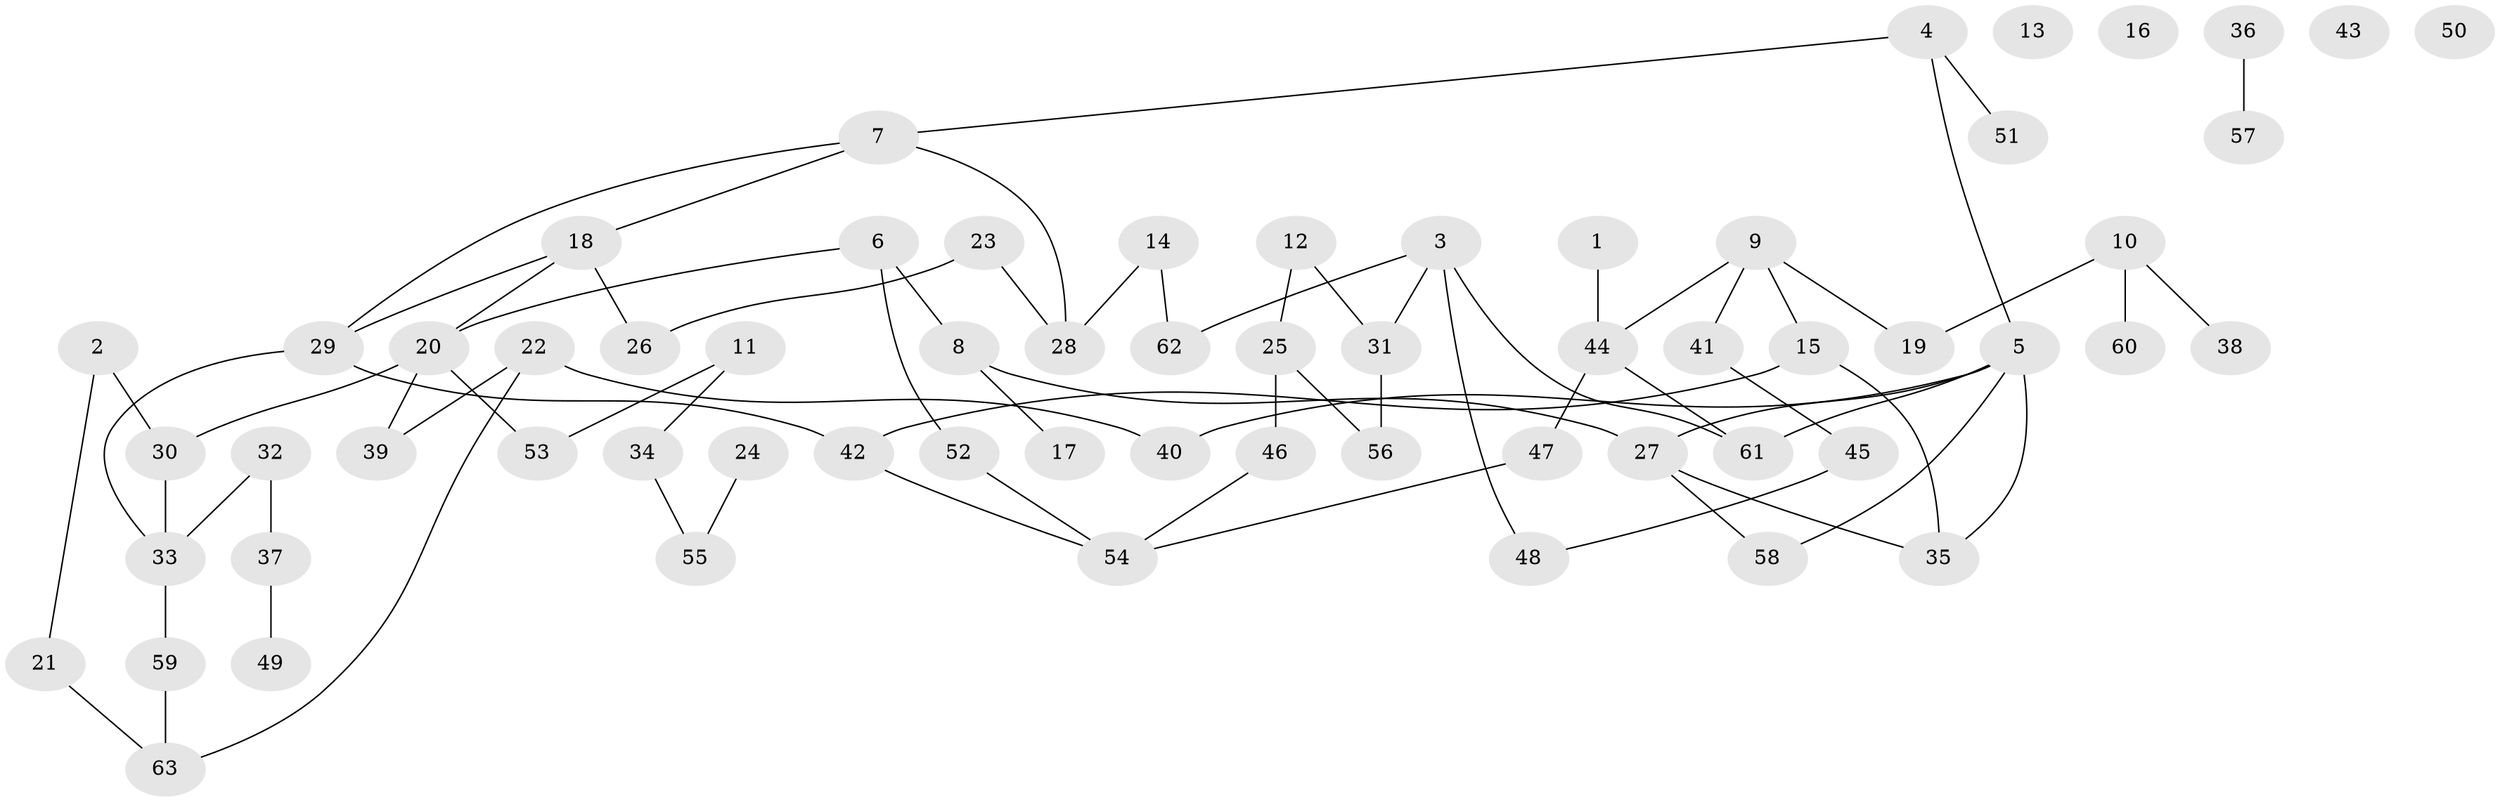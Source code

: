 // coarse degree distribution, {1: 0.21621621621621623, 2: 0.43243243243243246, 0: 0.10810810810810811, 4: 0.08108108108108109, 3: 0.05405405405405406, 6: 0.05405405405405406, 5: 0.05405405405405406}
// Generated by graph-tools (version 1.1) at 2025/43/03/04/25 21:43:21]
// undirected, 63 vertices, 74 edges
graph export_dot {
graph [start="1"]
  node [color=gray90,style=filled];
  1;
  2;
  3;
  4;
  5;
  6;
  7;
  8;
  9;
  10;
  11;
  12;
  13;
  14;
  15;
  16;
  17;
  18;
  19;
  20;
  21;
  22;
  23;
  24;
  25;
  26;
  27;
  28;
  29;
  30;
  31;
  32;
  33;
  34;
  35;
  36;
  37;
  38;
  39;
  40;
  41;
  42;
  43;
  44;
  45;
  46;
  47;
  48;
  49;
  50;
  51;
  52;
  53;
  54;
  55;
  56;
  57;
  58;
  59;
  60;
  61;
  62;
  63;
  1 -- 44;
  2 -- 21;
  2 -- 30;
  3 -- 31;
  3 -- 48;
  3 -- 61;
  3 -- 62;
  4 -- 5;
  4 -- 7;
  4 -- 51;
  5 -- 27;
  5 -- 35;
  5 -- 40;
  5 -- 58;
  5 -- 61;
  6 -- 8;
  6 -- 20;
  6 -- 52;
  7 -- 18;
  7 -- 28;
  7 -- 29;
  8 -- 17;
  8 -- 27;
  9 -- 15;
  9 -- 19;
  9 -- 41;
  9 -- 44;
  10 -- 19;
  10 -- 38;
  10 -- 60;
  11 -- 34;
  11 -- 53;
  12 -- 25;
  12 -- 31;
  14 -- 28;
  14 -- 62;
  15 -- 35;
  15 -- 42;
  18 -- 20;
  18 -- 26;
  18 -- 29;
  20 -- 30;
  20 -- 39;
  20 -- 53;
  21 -- 63;
  22 -- 39;
  22 -- 40;
  22 -- 63;
  23 -- 26;
  23 -- 28;
  24 -- 55;
  25 -- 46;
  25 -- 56;
  27 -- 35;
  27 -- 58;
  29 -- 33;
  29 -- 42;
  30 -- 33;
  31 -- 56;
  32 -- 33;
  32 -- 37;
  33 -- 59;
  34 -- 55;
  36 -- 57;
  37 -- 49;
  41 -- 45;
  42 -- 54;
  44 -- 47;
  44 -- 61;
  45 -- 48;
  46 -- 54;
  47 -- 54;
  52 -- 54;
  59 -- 63;
}

